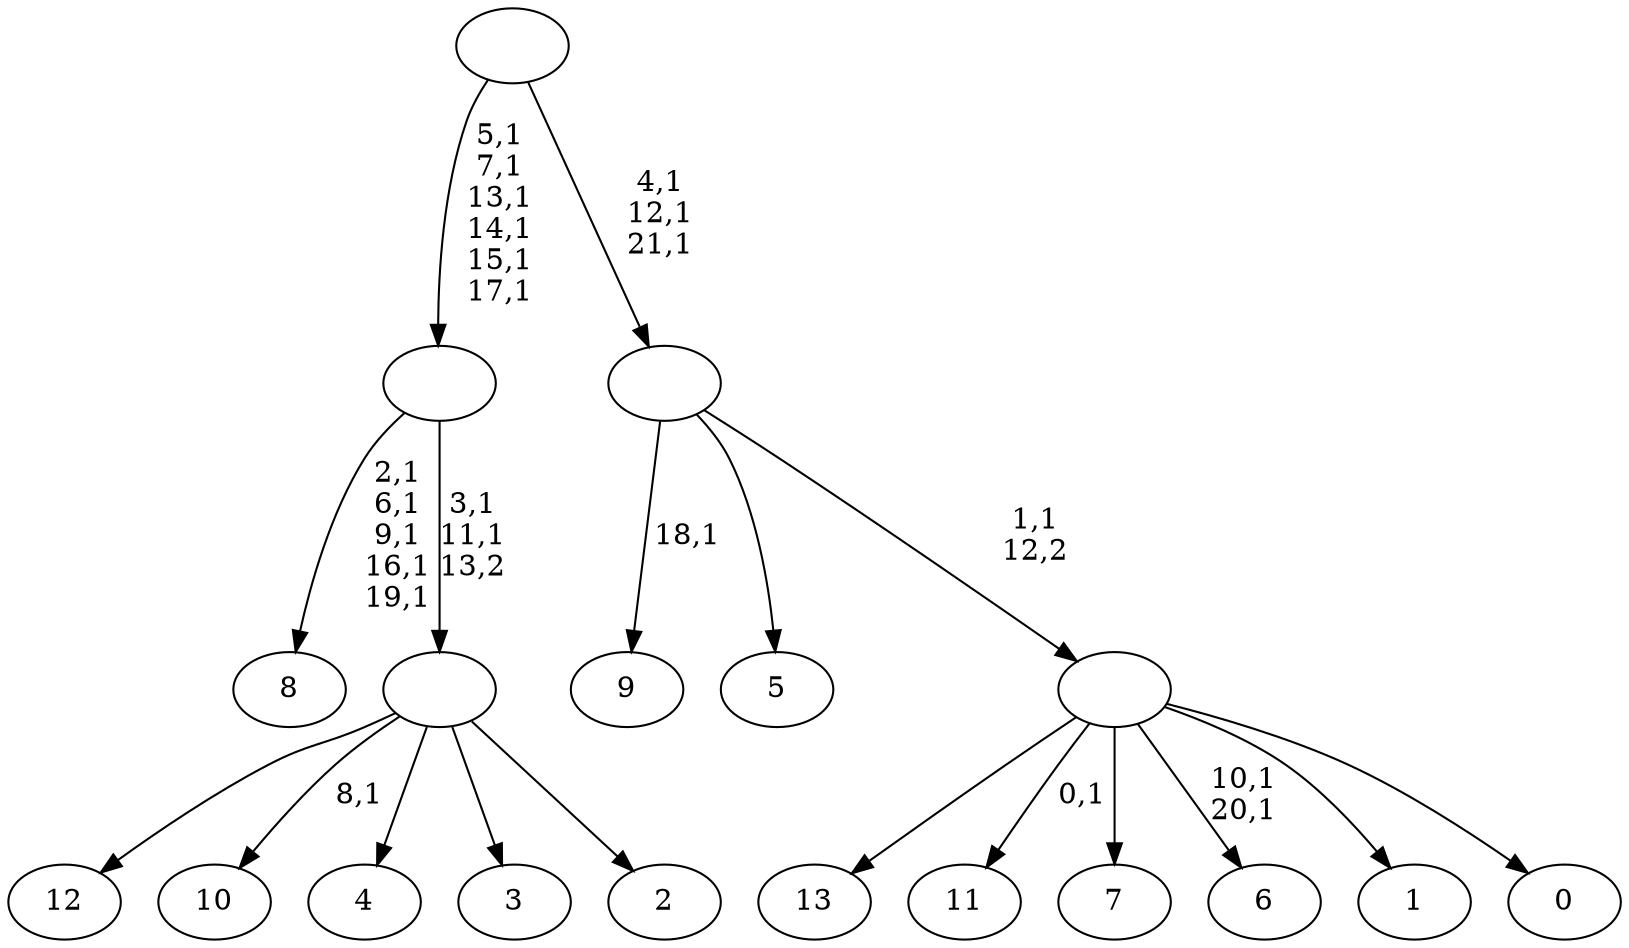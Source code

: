 digraph T {
	36 [label="13"]
	35 [label="12"]
	34 [label="11"]
	32 [label="10"]
	30 [label="9"]
	28 [label="8"]
	22 [label="7"]
	21 [label="6"]
	18 [label="5"]
	17 [label="4"]
	16 [label="3"]
	15 [label="2"]
	14 [label=""]
	12 [label=""]
	6 [label="1"]
	5 [label="0"]
	4 [label=""]
	3 [label=""]
	0 [label=""]
	14 -> 32 [label="8,1"]
	14 -> 35 [label=""]
	14 -> 17 [label=""]
	14 -> 16 [label=""]
	14 -> 15 [label=""]
	12 -> 14 [label="3,1\n11,1\n13,2"]
	12 -> 28 [label="2,1\n6,1\n9,1\n16,1\n19,1"]
	4 -> 21 [label="10,1\n20,1"]
	4 -> 34 [label="0,1"]
	4 -> 36 [label=""]
	4 -> 22 [label=""]
	4 -> 6 [label=""]
	4 -> 5 [label=""]
	3 -> 30 [label="18,1"]
	3 -> 18 [label=""]
	3 -> 4 [label="1,1\n12,2"]
	0 -> 3 [label="4,1\n12,1\n21,1"]
	0 -> 12 [label="5,1\n7,1\n13,1\n14,1\n15,1\n17,1"]
}
